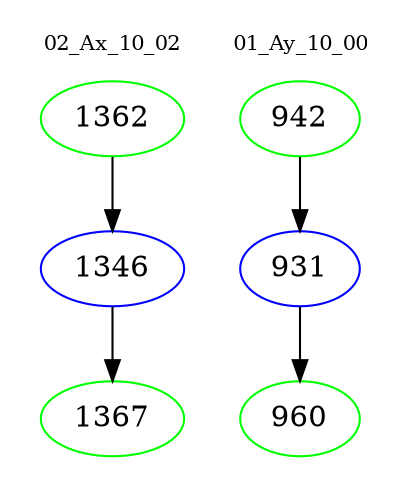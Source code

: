 digraph{
subgraph cluster_0 {
color = white
label = "02_Ax_10_02";
fontsize=10;
T0_1362 [label="1362", color="green"]
T0_1362 -> T0_1346 [color="black"]
T0_1346 [label="1346", color="blue"]
T0_1346 -> T0_1367 [color="black"]
T0_1367 [label="1367", color="green"]
}
subgraph cluster_1 {
color = white
label = "01_Ay_10_00";
fontsize=10;
T1_942 [label="942", color="green"]
T1_942 -> T1_931 [color="black"]
T1_931 [label="931", color="blue"]
T1_931 -> T1_960 [color="black"]
T1_960 [label="960", color="green"]
}
}

